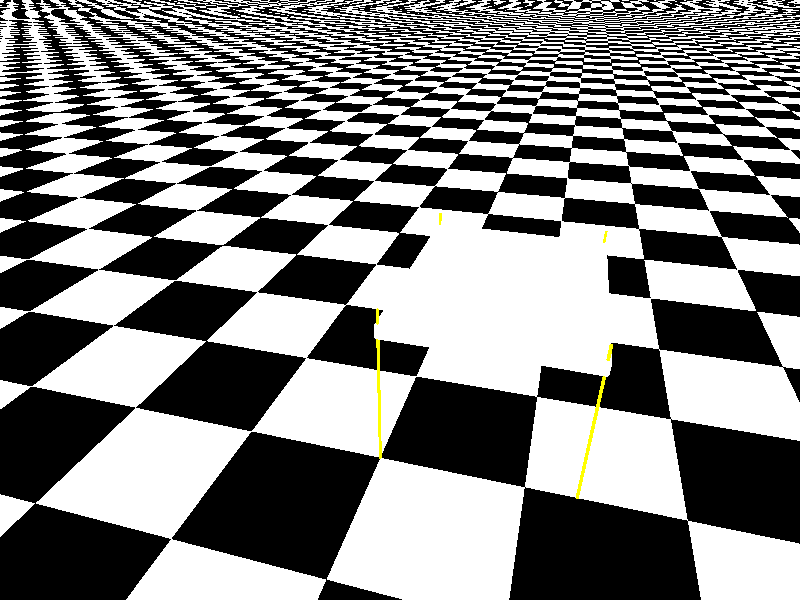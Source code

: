 global_settings {
 //  ambient_light 0
  // ambient_light 0  radiosity {  }
  // max_trace_level 200
  assumed_gamma 1
}

plane { y, 0
  pigment {
    checker color rgb <0,0,0>, colour rgb <1,1,1>
  }
}

#local bigrad = 77.48 ; // big radius.  Not bi grad.  77.48
#local thick = 0.1;
#local tinyrad=thick/4;

#local rotwidth = 1;
#local rotdepth = 1.3;

#local xclippers = union {
      plane {  z 0               texture { pigment { color rgb<0,1,1> } } }
      plane { -z 0 rotate  rotdepth * x texture { pigment { color rgb<0,1,1> } } }
      };
#local zclippers = union {
      plane {  x 0               texture { pigment { color rgb<1,0,1> } } }
      plane { -x 0 rotate -rotwidth * z texture { pigment { color rgb<1,0,1> } } }
      };


union {
  union {
    difference { // quadrilateral cut out of a ball, sharp edges
      sphere { 0, bigrad + thick }
      sphere { 0, bigrad }
      xclippers
      zclippers
    }
    difference { // rolled-off edges on constant x
      union {
        torus {bigrad+thick-tinyrad, tinyrad rotate 90*z}
        torus {bigrad+thick-tinyrad, tinyrad rotate (90-rotwidth)*z}
      }
      xclippers
    }
    difference { // rolled-off edges on constant z
      union {
        torus {bigrad+thick-tinyrad, tinyrad rotate (90+rotdepth)*x}
        torus {bigrad+thick-tinyrad, tinyrad rotate 90*x}
      }
      zclippers
    }
  }
  // four balls to join the rolled-off edges
  sphere { 0 tinyrad translate (bigrad + thick - tinyrad) * y}
  sphere { 0 tinyrad translate (bigrad + thick - tinyrad) * y rotate -rotwidth * z}
  sphere { 0 tinyrad translate (bigrad + thick - tinyrad) * y rotate  rotdepth * x}
  sphere { 0 tinyrad translate (bigrad + thick - tinyrad) * y rotate <rotdepth, 0, -rotwidth>}
  
  // larger quadrilateral cut out of a ball, smaller radius
  #local rotdelta = degrees(asin (tinyrad / (bigrad - tinyrad)));
  difference {
    sphere { 0, bigrad + thick - tinyrad }
    sphere { 0, bigrad }
    plane {  x 0 rotate  rotdelta * z }
    plane { -x 0 rotate -(rotwidth + rotdelta) * z }
    xclippers
  }
  difference {
    sphere { 0, bigrad + thick - tinyrad }
    sphere { 0, bigrad }
    plane {  z 0 rotate -rotdelta * x }
    plane { -z 0 rotate  (rotdepth + rotdelta) * x}
    zclippers
  }
  // four little posts, along big radii, that form the rounded-off "vertical" corners of our tile
  cylinder { (bigrad) * y, (bigrad + thick - tinyrad) * y, tinyrad }
  cylinder { (bigrad) * y, (bigrad + thick - tinyrad) * y, tinyrad rotate -rotwidth * z}
  cylinder { (bigrad) * y, (bigrad + thick - tinyrad) * y, tinyrad rotate  rotdepth * x}
  cylinder { (bigrad) * y, (bigrad + thick - tinyrad) * y, tinyrad rotate <rotdepth, 0, -rotwidth>}
  
  texture { pigment { color rgb<1,1,1> }}  
  translate -(bigrad - 1 ) * y
}


union {// a few stakes 
  cylinder { (bigrad - 1) * y, (bigrad + 2*thick)*y, 0.01 }
  cylinder { (bigrad - 1) * y, (bigrad + 2*thick)*y, 0.01 rotate <rotdepth, 0, 0> }
  cylinder { (bigrad - 1) * y, (bigrad + 2*thick)*y, 0.01 rotate <       0, 0, -rotwidth> }
  cylinder { (bigrad - 1) * y, (bigrad + 2*thick)*y, 0.01 rotate <rotdepth, 0, -rotwidth> }
  translate -(bigrad - 1) * y
  texture { pigment { color rgb<1,1,0> }}
}



#if (0)
light_source {
  <0,0,0>             // light's position (translated below)
  color rgb 1.0       // light's color
  area_light
  <0.5, 0, 0> <0, 0.5, 0>
  9, 9
  adaptive 1          // 0,1,2,3...
  //jitter              // adds random softening of light
  circular            // make the shape of the light circular
   orient              // orient light
    looks_like {sphere {0, 0.1 texture {pigment {color rgb <1,1,1>}} finish { ambient 1 diffuse 1 }}}
  translate <2, 1.5, -2>
}
#end

light_source { <2, 1.5, -2> rgb 1
  looks_like {sphere {0, 0.1 texture {pigment {color rgb <1,1,1>}} finish { ambient 1 }}}
}


camera { location <1, 3, -3> look_at <0, 1, 0.5> }
